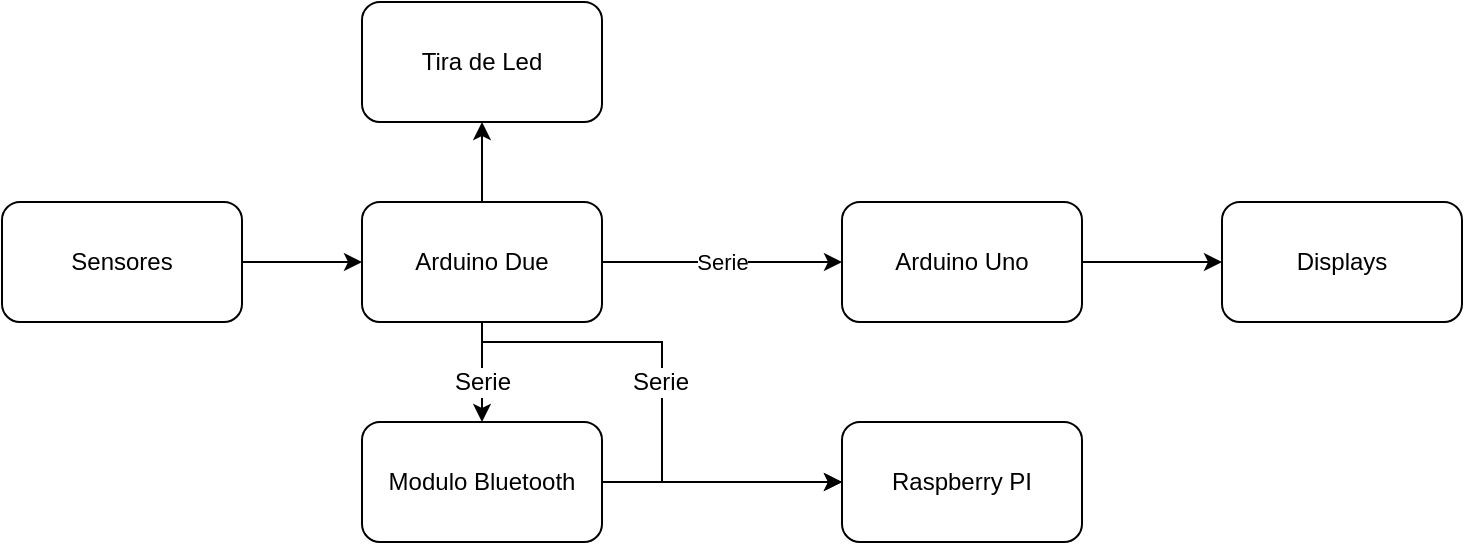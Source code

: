 <mxfile version="12.4.2" type="device" pages="1"><diagram id="ZQazCnD7FSyDSCBkgazx" name="Page-1"><mxGraphModel dx="1092" dy="816" grid="1" gridSize="10" guides="1" tooltips="1" connect="1" arrows="1" fold="1" page="1" pageScale="1" pageWidth="850" pageHeight="1100" math="0" shadow="0"><root><mxCell id="0"/><mxCell id="1" parent="0"/><mxCell id="6CiW9kknB5LSv_nNSjg5-3" value="Serie" style="edgeStyle=orthogonalEdgeStyle;rounded=0;orthogonalLoop=1;jettySize=auto;html=1;entryX=0;entryY=0.5;entryDx=0;entryDy=0;" edge="1" parent="1" source="6CiW9kknB5LSv_nNSjg5-1" target="6CiW9kknB5LSv_nNSjg5-2"><mxGeometry relative="1" as="geometry"/></mxCell><mxCell id="6CiW9kknB5LSv_nNSjg5-10" style="edgeStyle=orthogonalEdgeStyle;rounded=0;orthogonalLoop=1;jettySize=auto;html=1;entryX=0.5;entryY=1;entryDx=0;entryDy=0;" edge="1" parent="1" source="6CiW9kknB5LSv_nNSjg5-1" target="6CiW9kknB5LSv_nNSjg5-9"><mxGeometry relative="1" as="geometry"/></mxCell><mxCell id="6CiW9kknB5LSv_nNSjg5-13" style="edgeStyle=orthogonalEdgeStyle;rounded=0;orthogonalLoop=1;jettySize=auto;html=1;entryX=0;entryY=0.5;entryDx=0;entryDy=0;" edge="1" parent="1" source="6CiW9kknB5LSv_nNSjg5-1" target="6CiW9kknB5LSv_nNSjg5-8"><mxGeometry relative="1" as="geometry"><Array as="points"><mxPoint x="330" y="350"/><mxPoint x="420" y="350"/><mxPoint x="420" y="420"/></Array></mxGeometry></mxCell><mxCell id="6CiW9kknB5LSv_nNSjg5-16" value="Serie" style="text;html=1;align=center;verticalAlign=middle;resizable=0;points=[];;labelBackgroundColor=#ffffff;" vertex="1" connectable="0" parent="6CiW9kknB5LSv_nNSjg5-13"><mxGeometry x="0.093" y="-1" relative="1" as="geometry"><mxPoint y="-22" as="offset"/></mxGeometry></mxCell><mxCell id="6CiW9kknB5LSv_nNSjg5-14" style="edgeStyle=orthogonalEdgeStyle;rounded=0;orthogonalLoop=1;jettySize=auto;html=1;entryX=0.5;entryY=0;entryDx=0;entryDy=0;" edge="1" parent="1" source="6CiW9kknB5LSv_nNSjg5-1" target="6CiW9kknB5LSv_nNSjg5-11"><mxGeometry relative="1" as="geometry"/></mxCell><mxCell id="6CiW9kknB5LSv_nNSjg5-15" value="Serie" style="text;html=1;align=center;verticalAlign=middle;resizable=0;points=[];;labelBackgroundColor=#ffffff;" vertex="1" connectable="0" parent="6CiW9kknB5LSv_nNSjg5-14"><mxGeometry x="-0.007" y="1" relative="1" as="geometry"><mxPoint x="-1" y="5" as="offset"/></mxGeometry></mxCell><mxCell id="6CiW9kknB5LSv_nNSjg5-1" value="Arduino Due" style="rounded=1;whiteSpace=wrap;html=1;" vertex="1" parent="1"><mxGeometry x="270" y="280" width="120" height="60" as="geometry"/></mxCell><mxCell id="6CiW9kknB5LSv_nNSjg5-6" style="edgeStyle=orthogonalEdgeStyle;rounded=0;orthogonalLoop=1;jettySize=auto;html=1;entryX=0;entryY=0.5;entryDx=0;entryDy=0;" edge="1" parent="1" source="6CiW9kknB5LSv_nNSjg5-2" target="6CiW9kknB5LSv_nNSjg5-5"><mxGeometry relative="1" as="geometry"/></mxCell><mxCell id="6CiW9kknB5LSv_nNSjg5-2" value="Arduino Uno" style="rounded=1;whiteSpace=wrap;html=1;" vertex="1" parent="1"><mxGeometry x="510" y="280" width="120" height="60" as="geometry"/></mxCell><mxCell id="6CiW9kknB5LSv_nNSjg5-7" style="edgeStyle=orthogonalEdgeStyle;rounded=0;orthogonalLoop=1;jettySize=auto;html=1;" edge="1" parent="1" source="6CiW9kknB5LSv_nNSjg5-4" target="6CiW9kknB5LSv_nNSjg5-1"><mxGeometry relative="1" as="geometry"/></mxCell><mxCell id="6CiW9kknB5LSv_nNSjg5-4" value="Sensores" style="rounded=1;whiteSpace=wrap;html=1;" vertex="1" parent="1"><mxGeometry x="90" y="280" width="120" height="60" as="geometry"/></mxCell><mxCell id="6CiW9kknB5LSv_nNSjg5-5" value="Displays" style="rounded=1;whiteSpace=wrap;html=1;" vertex="1" parent="1"><mxGeometry x="700" y="280" width="120" height="60" as="geometry"/></mxCell><mxCell id="6CiW9kknB5LSv_nNSjg5-8" value="Raspberry PI" style="rounded=1;whiteSpace=wrap;html=1;" vertex="1" parent="1"><mxGeometry x="510" y="390" width="120" height="60" as="geometry"/></mxCell><mxCell id="6CiW9kknB5LSv_nNSjg5-9" value="Tira de Led" style="rounded=1;whiteSpace=wrap;html=1;" vertex="1" parent="1"><mxGeometry x="270" y="180" width="120" height="60" as="geometry"/></mxCell><mxCell id="6CiW9kknB5LSv_nNSjg5-12" style="edgeStyle=orthogonalEdgeStyle;rounded=0;orthogonalLoop=1;jettySize=auto;html=1;entryX=0;entryY=0.5;entryDx=0;entryDy=0;" edge="1" parent="1" source="6CiW9kknB5LSv_nNSjg5-11" target="6CiW9kknB5LSv_nNSjg5-8"><mxGeometry relative="1" as="geometry"><Array as="points"><mxPoint x="390" y="420"/><mxPoint x="390" y="420"/></Array></mxGeometry></mxCell><mxCell id="6CiW9kknB5LSv_nNSjg5-11" value="Modulo Bluetooth" style="rounded=1;whiteSpace=wrap;html=1;" vertex="1" parent="1"><mxGeometry x="270" y="390" width="120" height="60" as="geometry"/></mxCell></root></mxGraphModel></diagram></mxfile>